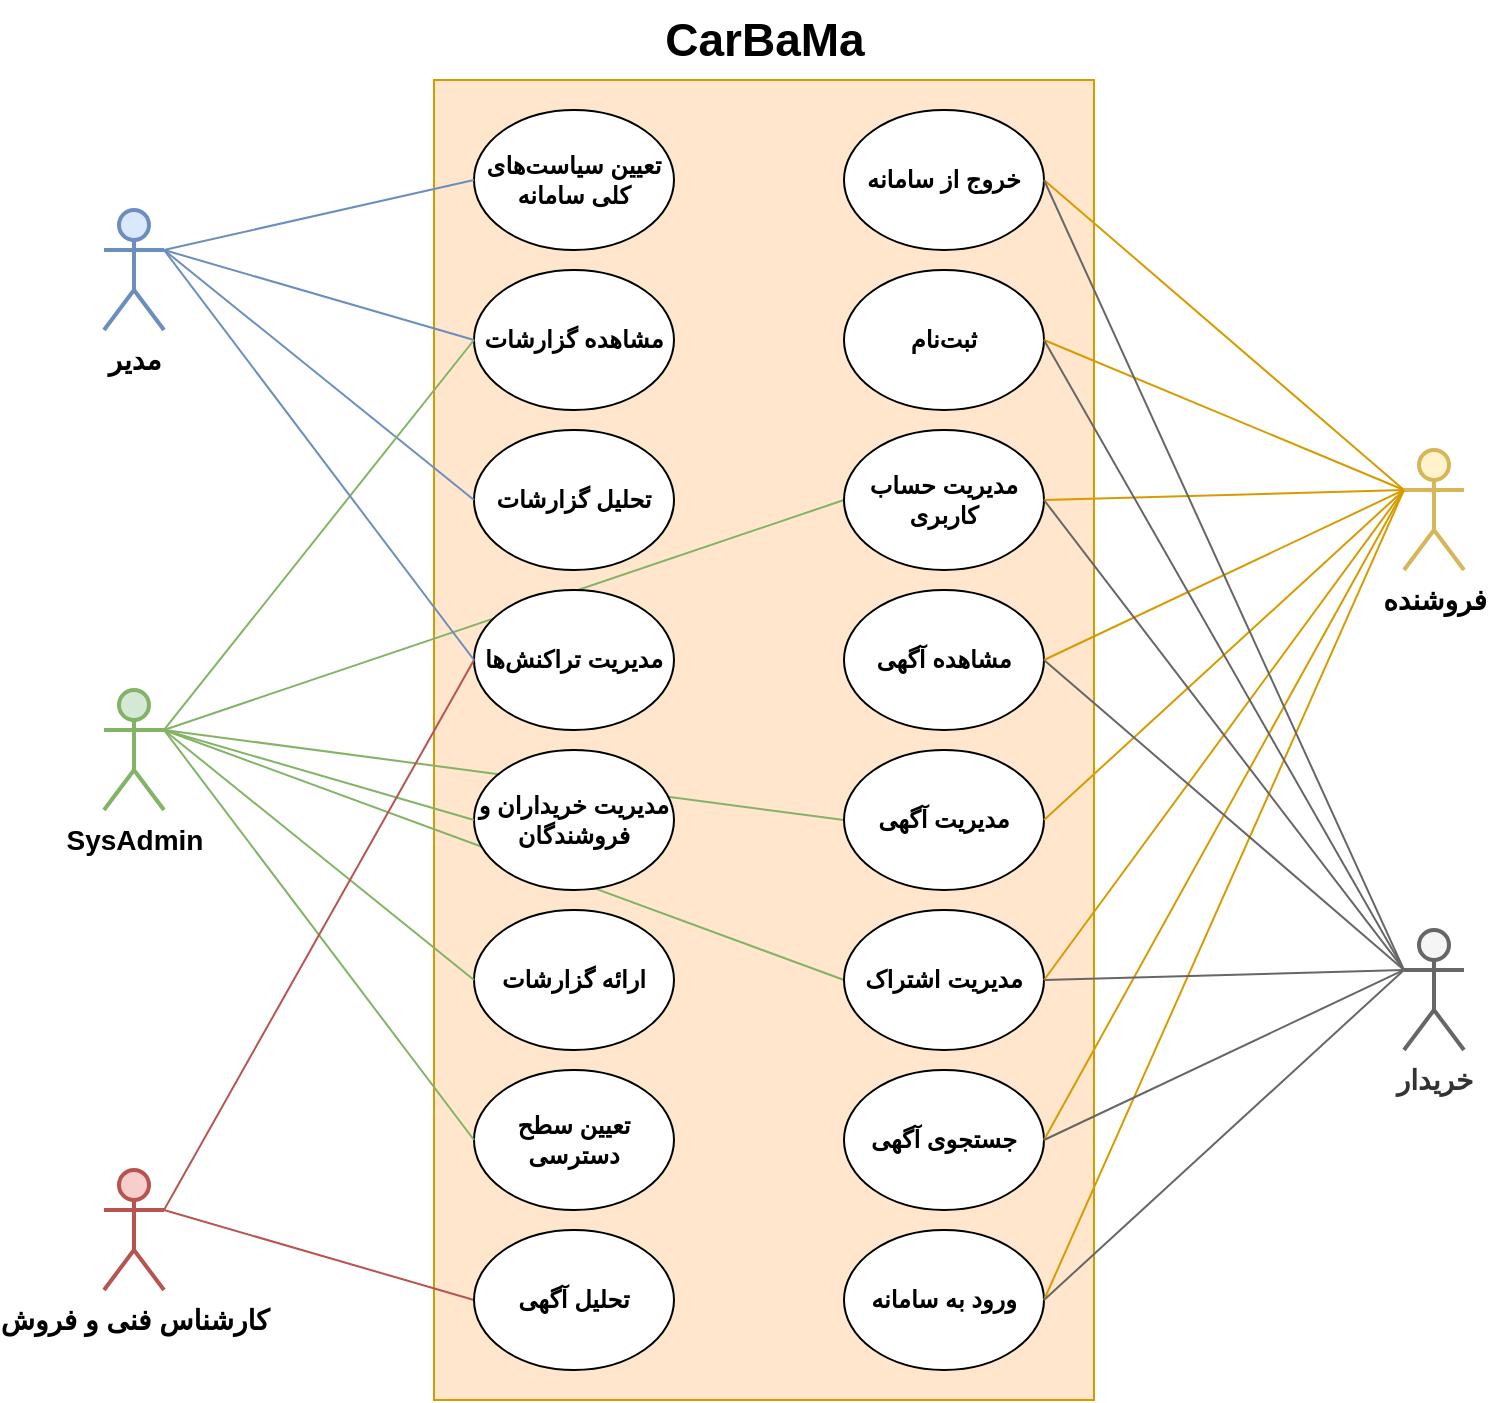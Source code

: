 <mxfile version="20.7.4" type="device"><diagram id="s_FNzx1s9uI6dU6BnIkg" name="Level0-Use-Case"><mxGraphModel dx="2469" dy="2620" grid="1" gridSize="10" guides="1" tooltips="1" connect="1" arrows="1" fold="1" page="1" pageScale="1" pageWidth="827" pageHeight="1169" math="0" shadow="0"><root><mxCell id="bqhsrvmf-nutB7wtypz0-0"/><mxCell id="bqhsrvmf-nutB7wtypz0-1" parent="bqhsrvmf-nutB7wtypz0-0"/><mxCell id="bqhsrvmf-nutB7wtypz0-2" value="" style="rounded=0;whiteSpace=wrap;html=1;fillColor=#ffe6cc;strokeColor=#d79b00;" parent="bqhsrvmf-nutB7wtypz0-1" vertex="1"><mxGeometry x="239" y="-894" width="330" height="660" as="geometry"/></mxCell><mxCell id="Mg2vFQumSyBE6T_asTR5-17" value="" style="endArrow=none;html=1;rounded=0;entryX=1;entryY=0.5;entryDx=0;entryDy=0;exitX=0;exitY=0.333;exitDx=0;exitDy=0;exitPerimeter=0;fillColor=#ffe6cc;strokeColor=#d79b00;" parent="bqhsrvmf-nutB7wtypz0-1" source="PyVvXRS7R9DVW4YgUdWR-4" target="PyVvXRS7R9DVW4YgUdWR-14" edge="1"><mxGeometry width="50" height="50" relative="1" as="geometry"><mxPoint x="424" y="-559" as="sourcePoint"/><mxPoint x="474" y="-609" as="targetPoint"/></mxGeometry></mxCell><mxCell id="Mg2vFQumSyBE6T_asTR5-14" value="" style="endArrow=none;html=1;rounded=0;entryX=0;entryY=0.5;entryDx=0;entryDy=0;exitX=1;exitY=0.333;exitDx=0;exitDy=0;exitPerimeter=0;fillColor=#f8cecc;strokeColor=#b85450;" parent="bqhsrvmf-nutB7wtypz0-1" source="PyVvXRS7R9DVW4YgUdWR-5" target="iNZbijbT1E3IMKeTowVU-0" edge="1"><mxGeometry width="50" height="50" relative="1" as="geometry"><mxPoint x="424" y="-549" as="sourcePoint"/><mxPoint x="474" y="-599" as="targetPoint"/></mxGeometry></mxCell><mxCell id="Mg2vFQumSyBE6T_asTR5-13" value="" style="endArrow=none;html=1;rounded=0;entryX=0;entryY=0.5;entryDx=0;entryDy=0;exitX=1;exitY=0.333;exitDx=0;exitDy=0;exitPerimeter=0;fillColor=#d5e8d4;strokeColor=#82b366;" parent="bqhsrvmf-nutB7wtypz0-1" source="bqhsrvmf-nutB7wtypz0-4" target="PyVvXRS7R9DVW4YgUdWR-20" edge="1"><mxGeometry width="50" height="50" relative="1" as="geometry"><mxPoint x="424" y="-549" as="sourcePoint"/><mxPoint x="474" y="-599" as="targetPoint"/></mxGeometry></mxCell><mxCell id="Mg2vFQumSyBE6T_asTR5-12" value="" style="endArrow=none;html=1;rounded=0;entryX=0;entryY=0.5;entryDx=0;entryDy=0;exitX=1;exitY=0.333;exitDx=0;exitDy=0;exitPerimeter=0;fillColor=#d5e8d4;strokeColor=#82b366;" parent="bqhsrvmf-nutB7wtypz0-1" source="bqhsrvmf-nutB7wtypz0-4" target="_1hYh03CIhUE5gGdeVmP-0" edge="1"><mxGeometry width="50" height="50" relative="1" as="geometry"><mxPoint x="424" y="-549" as="sourcePoint"/><mxPoint x="474" y="-599" as="targetPoint"/></mxGeometry></mxCell><mxCell id="Mg2vFQumSyBE6T_asTR5-11" value="" style="endArrow=none;html=1;rounded=0;entryX=0;entryY=0.5;entryDx=0;entryDy=0;exitX=1;exitY=0.333;exitDx=0;exitDy=0;exitPerimeter=0;fillColor=#d5e8d4;strokeColor=#82b366;" parent="bqhsrvmf-nutB7wtypz0-1" source="bqhsrvmf-nutB7wtypz0-4" target="pIrfce1ThzlQ_IQE3gjF-0" edge="1"><mxGeometry width="50" height="50" relative="1" as="geometry"><mxPoint x="424" y="-549" as="sourcePoint"/><mxPoint x="474" y="-599" as="targetPoint"/></mxGeometry></mxCell><mxCell id="bqhsrvmf-nutB7wtypz0-3" value="&lt;b&gt;&lt;font style=&quot;font-size: 14px&quot;&gt;خریدار&lt;br&gt;&lt;/font&gt;&lt;/b&gt;" style="shape=umlActor;verticalLabelPosition=bottom;labelBackgroundColor=#ffffff;verticalAlign=top;html=1;outlineConnect=0;strokeWidth=2;fillColor=#f5f5f5;fontColor=#333333;strokeColor=#666666;" parent="bqhsrvmf-nutB7wtypz0-1" vertex="1"><mxGeometry x="724" y="-469" width="30" height="60" as="geometry"/></mxCell><mxCell id="bqhsrvmf-nutB7wtypz0-4" value="&lt;b&gt;&lt;font style=&quot;font-size: 14px&quot;&gt;SysAdmin&lt;/font&gt;&lt;/b&gt;" style="shape=umlActor;verticalLabelPosition=bottom;labelBackgroundColor=#ffffff;verticalAlign=top;html=1;outlineConnect=0;strokeWidth=2;fillColor=#d5e8d4;strokeColor=#82b366;" parent="bqhsrvmf-nutB7wtypz0-1" vertex="1"><mxGeometry x="74" y="-589" width="30" height="60" as="geometry"/></mxCell><mxCell id="pH9xZ24cJMjZVTml0Q5W-1" value="&lt;b&gt;مشاهده گزارشات&lt;/b&gt;" style="ellipse;whiteSpace=wrap;html=1;strokeColor=#000000;strokeWidth=1;gradientColor=none;" parent="bqhsrvmf-nutB7wtypz0-1" vertex="1"><mxGeometry x="259" y="-799" width="100" height="70" as="geometry"/></mxCell><mxCell id="pIrfce1ThzlQ_IQE3gjF-0" value="&lt;b&gt;مدیریت حساب کاربری&lt;/b&gt;" style="ellipse;whiteSpace=wrap;html=1;strokeColor=#000000;strokeWidth=1;gradientColor=none;" parent="bqhsrvmf-nutB7wtypz0-1" vertex="1"><mxGeometry x="444" y="-719" width="100" height="70" as="geometry"/></mxCell><mxCell id="pIrfce1ThzlQ_IQE3gjF-1" value="&lt;b&gt;جستجوی آگهی&lt;/b&gt;" style="ellipse;whiteSpace=wrap;html=1;strokeColor=#000000;strokeWidth=1;gradientColor=none;" parent="bqhsrvmf-nutB7wtypz0-1" vertex="1"><mxGeometry x="444" y="-399" width="100" height="70" as="geometry"/></mxCell><mxCell id="10ZRUgG-LgRW5LAdO2uA-0" value="&lt;b&gt;ورود به سامانه&lt;/b&gt;" style="ellipse;whiteSpace=wrap;html=1;strokeColor=#000000;strokeWidth=1;gradientColor=none;" parent="bqhsrvmf-nutB7wtypz0-1" vertex="1"><mxGeometry x="444" y="-319" width="100" height="70" as="geometry"/></mxCell><mxCell id="psYYb6HYsfXLokzZBaIr-0" value="&lt;b&gt;تعیین سیاست‌های کلی سامانه&lt;/b&gt;" style="ellipse;whiteSpace=wrap;html=1;strokeColor=#000000;strokeWidth=1;gradientColor=none;" parent="bqhsrvmf-nutB7wtypz0-1" vertex="1"><mxGeometry x="259" y="-879" width="100" height="70" as="geometry"/></mxCell><mxCell id="psYYb6HYsfXLokzZBaIr-1" value="&lt;b&gt;ارائه گزارشات&lt;br&gt;&lt;/b&gt;" style="ellipse;whiteSpace=wrap;html=1;strokeColor=#000000;strokeWidth=1;gradientColor=none;" parent="bqhsrvmf-nutB7wtypz0-1" vertex="1"><mxGeometry x="259" y="-479" width="100" height="70" as="geometry"/></mxCell><mxCell id="Ys45rShW5swhMA2F7xiB-0" value="&lt;b&gt;مدیریت خریداران و فروشندگان&lt;/b&gt;" style="ellipse;whiteSpace=wrap;html=1;strokeColor=#000000;strokeWidth=1;gradientColor=none;" parent="bqhsrvmf-nutB7wtypz0-1" vertex="1"><mxGeometry x="259" y="-559" width="100" height="70" as="geometry"/></mxCell><mxCell id="ml_sPcxVKX6Gqqm8j9Vf-0" value="&lt;b&gt;&lt;font style=&quot;font-size: 23px&quot;&gt;CarBaMa&lt;/font&gt;&lt;/b&gt;" style="text;html=1;align=center;verticalAlign=middle;resizable=0;points=[];autosize=1;" parent="bqhsrvmf-nutB7wtypz0-1" vertex="1"><mxGeometry x="344" y="-934" width="120" height="40" as="geometry"/></mxCell><mxCell id="PyVvXRS7R9DVW4YgUdWR-4" value="&lt;b&gt;&lt;font style=&quot;font-size: 14px&quot;&gt;فروشنده&lt;br&gt;&lt;/font&gt;&lt;/b&gt;" style="shape=umlActor;verticalLabelPosition=bottom;labelBackgroundColor=#ffffff;verticalAlign=top;html=1;outlineConnect=0;strokeWidth=2;fillColor=#fff2cc;strokeColor=#d6b656;" parent="bqhsrvmf-nutB7wtypz0-1" vertex="1"><mxGeometry x="724" y="-709" width="30" height="60" as="geometry"/></mxCell><mxCell id="PyVvXRS7R9DVW4YgUdWR-5" value="&lt;b&gt;&lt;font style=&quot;font-size: 14px&quot;&gt;کارشناس فنی و فروش&lt;br&gt;&lt;/font&gt;&lt;/b&gt;" style="shape=umlActor;verticalLabelPosition=bottom;labelBackgroundColor=#ffffff;verticalAlign=top;html=1;outlineConnect=0;strokeWidth=2;fillColor=#f8cecc;strokeColor=#b85450;" parent="bqhsrvmf-nutB7wtypz0-1" vertex="1"><mxGeometry x="74" y="-349" width="30" height="60" as="geometry"/></mxCell><mxCell id="PyVvXRS7R9DVW4YgUdWR-8" value="&lt;b&gt;&lt;font style=&quot;font-size: 14px&quot;&gt;مدیر&lt;br&gt;&lt;/font&gt;&lt;/b&gt;" style="shape=umlActor;verticalLabelPosition=bottom;labelBackgroundColor=#ffffff;verticalAlign=top;html=1;outlineConnect=0;strokeWidth=2;fillColor=#dae8fc;strokeColor=#6c8ebf;" parent="bqhsrvmf-nutB7wtypz0-1" vertex="1"><mxGeometry x="74" y="-829" width="30" height="60" as="geometry"/></mxCell><mxCell id="PyVvXRS7R9DVW4YgUdWR-10" value="&lt;b&gt;تحلیل گزارشات&lt;/b&gt;" style="ellipse;whiteSpace=wrap;html=1;strokeColor=#000000;strokeWidth=1;gradientColor=none;" parent="bqhsrvmf-nutB7wtypz0-1" vertex="1"><mxGeometry x="259" y="-719" width="100" height="70" as="geometry"/></mxCell><mxCell id="PyVvXRS7R9DVW4YgUdWR-14" value="&lt;b&gt;خروج از سامانه&lt;br&gt;&lt;/b&gt;" style="ellipse;whiteSpace=wrap;html=1;strokeColor=#000000;strokeWidth=1;gradientColor=none;" parent="bqhsrvmf-nutB7wtypz0-1" vertex="1"><mxGeometry x="444" y="-879" width="100" height="70" as="geometry"/></mxCell><mxCell id="PyVvXRS7R9DVW4YgUdWR-15" value="&lt;b&gt;ثبت‌نام&lt;/b&gt;" style="ellipse;whiteSpace=wrap;html=1;strokeColor=#000000;strokeWidth=1;gradientColor=none;" parent="bqhsrvmf-nutB7wtypz0-1" vertex="1"><mxGeometry x="444" y="-799" width="100" height="70" as="geometry"/></mxCell><mxCell id="PyVvXRS7R9DVW4YgUdWR-18" value="&lt;b&gt;تعیین سطح دسترسی&lt;/b&gt;" style="ellipse;whiteSpace=wrap;html=1;strokeColor=#000000;strokeWidth=1;gradientColor=none;" parent="bqhsrvmf-nutB7wtypz0-1" vertex="1"><mxGeometry x="259" y="-399" width="100" height="70" as="geometry"/></mxCell><mxCell id="PyVvXRS7R9DVW4YgUdWR-19" value="&lt;b&gt;مشاهده آگهی&lt;/b&gt;" style="ellipse;whiteSpace=wrap;html=1;strokeColor=#000000;strokeWidth=1;gradientColor=none;" parent="bqhsrvmf-nutB7wtypz0-1" vertex="1"><mxGeometry x="444" y="-639" width="100" height="70" as="geometry"/></mxCell><mxCell id="PyVvXRS7R9DVW4YgUdWR-20" value="&lt;b&gt;مدیریت آگهی&lt;/b&gt;" style="ellipse;whiteSpace=wrap;html=1;strokeColor=#000000;strokeWidth=1;gradientColor=none;" parent="bqhsrvmf-nutB7wtypz0-1" vertex="1"><mxGeometry x="444" y="-559" width="100" height="70" as="geometry"/></mxCell><mxCell id="_1hYh03CIhUE5gGdeVmP-0" value="&lt;b&gt;مدیریت اشتراک&lt;/b&gt;" style="ellipse;whiteSpace=wrap;html=1;strokeColor=#000000;strokeWidth=1;gradientColor=none;" parent="bqhsrvmf-nutB7wtypz0-1" vertex="1"><mxGeometry x="444" y="-479" width="100" height="70" as="geometry"/></mxCell><mxCell id="iNZbijbT1E3IMKeTowVU-0" value="&lt;b&gt;تحلیل آگهی&lt;/b&gt;" style="ellipse;whiteSpace=wrap;html=1;strokeColor=#000000;strokeWidth=1;gradientColor=none;" parent="bqhsrvmf-nutB7wtypz0-1" vertex="1"><mxGeometry x="259" y="-319" width="100" height="70" as="geometry"/></mxCell><mxCell id="Mg2vFQumSyBE6T_asTR5-0" value="&lt;b&gt;مدیریت تراکنش‌ها&lt;/b&gt;" style="ellipse;whiteSpace=wrap;html=1;strokeColor=#000000;strokeWidth=1;gradientColor=none;" parent="bqhsrvmf-nutB7wtypz0-1" vertex="1"><mxGeometry x="259" y="-639" width="100" height="70" as="geometry"/></mxCell><mxCell id="Mg2vFQumSyBE6T_asTR5-1" value="" style="endArrow=none;html=1;rounded=0;entryX=1;entryY=0.333;entryDx=0;entryDy=0;entryPerimeter=0;exitX=0;exitY=0.5;exitDx=0;exitDy=0;fillColor=#dae8fc;strokeColor=#6c8ebf;" parent="bqhsrvmf-nutB7wtypz0-1" source="psYYb6HYsfXLokzZBaIr-0" target="PyVvXRS7R9DVW4YgUdWR-8" edge="1"><mxGeometry width="50" height="50" relative="1" as="geometry"><mxPoint x="424" y="-549" as="sourcePoint"/><mxPoint x="474" y="-599" as="targetPoint"/></mxGeometry></mxCell><mxCell id="Mg2vFQumSyBE6T_asTR5-2" value="" style="endArrow=none;html=1;rounded=0;entryX=1;entryY=0.333;entryDx=0;entryDy=0;entryPerimeter=0;exitX=0;exitY=0.5;exitDx=0;exitDy=0;fillColor=#dae8fc;strokeColor=#6c8ebf;" parent="bqhsrvmf-nutB7wtypz0-1" source="pH9xZ24cJMjZVTml0Q5W-1" target="PyVvXRS7R9DVW4YgUdWR-8" edge="1"><mxGeometry width="50" height="50" relative="1" as="geometry"><mxPoint x="424" y="-549" as="sourcePoint"/><mxPoint x="474" y="-599" as="targetPoint"/></mxGeometry></mxCell><mxCell id="Mg2vFQumSyBE6T_asTR5-3" value="" style="endArrow=none;html=1;rounded=0;entryX=1;entryY=0.333;entryDx=0;entryDy=0;entryPerimeter=0;exitX=0;exitY=0.5;exitDx=0;exitDy=0;fillColor=#dae8fc;strokeColor=#6c8ebf;" parent="bqhsrvmf-nutB7wtypz0-1" source="PyVvXRS7R9DVW4YgUdWR-10" target="PyVvXRS7R9DVW4YgUdWR-8" edge="1"><mxGeometry width="50" height="50" relative="1" as="geometry"><mxPoint x="424" y="-549" as="sourcePoint"/><mxPoint x="474" y="-599" as="targetPoint"/></mxGeometry></mxCell><mxCell id="Mg2vFQumSyBE6T_asTR5-5" value="" style="endArrow=none;html=1;rounded=0;exitX=1;exitY=0.333;exitDx=0;exitDy=0;exitPerimeter=0;entryX=0;entryY=0.5;entryDx=0;entryDy=0;fillColor=#d5e8d4;strokeColor=#82b366;" parent="bqhsrvmf-nutB7wtypz0-1" source="bqhsrvmf-nutB7wtypz0-4" target="pH9xZ24cJMjZVTml0Q5W-1" edge="1"><mxGeometry width="50" height="50" relative="1" as="geometry"><mxPoint x="424" y="-549" as="sourcePoint"/><mxPoint x="474" y="-599" as="targetPoint"/></mxGeometry></mxCell><mxCell id="Mg2vFQumSyBE6T_asTR5-6" value="" style="endArrow=none;html=1;rounded=0;entryX=0;entryY=0.5;entryDx=0;entryDy=0;exitX=1;exitY=0.333;exitDx=0;exitDy=0;exitPerimeter=0;fillColor=#d5e8d4;strokeColor=#82b366;" parent="bqhsrvmf-nutB7wtypz0-1" source="bqhsrvmf-nutB7wtypz0-4" target="psYYb6HYsfXLokzZBaIr-1" edge="1"><mxGeometry width="50" height="50" relative="1" as="geometry"><mxPoint x="424" y="-549" as="sourcePoint"/><mxPoint x="474" y="-599" as="targetPoint"/></mxGeometry></mxCell><mxCell id="Mg2vFQumSyBE6T_asTR5-7" value="" style="endArrow=none;html=1;rounded=0;entryX=0;entryY=0.5;entryDx=0;entryDy=0;exitX=1;exitY=0.333;exitDx=0;exitDy=0;exitPerimeter=0;fillColor=#d5e8d4;strokeColor=#82b366;" parent="bqhsrvmf-nutB7wtypz0-1" source="bqhsrvmf-nutB7wtypz0-4" target="Ys45rShW5swhMA2F7xiB-0" edge="1"><mxGeometry width="50" height="50" relative="1" as="geometry"><mxPoint x="424" y="-549" as="sourcePoint"/><mxPoint x="474" y="-599" as="targetPoint"/></mxGeometry></mxCell><mxCell id="Mg2vFQumSyBE6T_asTR5-9" value="" style="endArrow=none;html=1;rounded=0;entryX=1;entryY=0.333;entryDx=0;entryDy=0;entryPerimeter=0;exitX=0;exitY=0.5;exitDx=0;exitDy=0;fillColor=#d5e8d4;strokeColor=#82b366;" parent="bqhsrvmf-nutB7wtypz0-1" source="PyVvXRS7R9DVW4YgUdWR-18" target="bqhsrvmf-nutB7wtypz0-4" edge="1"><mxGeometry width="50" height="50" relative="1" as="geometry"><mxPoint x="424" y="-549" as="sourcePoint"/><mxPoint x="474" y="-599" as="targetPoint"/></mxGeometry></mxCell><mxCell id="Mg2vFQumSyBE6T_asTR5-10" value="" style="endArrow=none;html=1;rounded=0;entryX=1;entryY=0.333;entryDx=0;entryDy=0;entryPerimeter=0;exitX=0;exitY=0.5;exitDx=0;exitDy=0;fillColor=#dae8fc;strokeColor=#6c8ebf;" parent="bqhsrvmf-nutB7wtypz0-1" source="Mg2vFQumSyBE6T_asTR5-0" target="PyVvXRS7R9DVW4YgUdWR-8" edge="1"><mxGeometry width="50" height="50" relative="1" as="geometry"><mxPoint x="424" y="-549" as="sourcePoint"/><mxPoint x="474" y="-599" as="targetPoint"/></mxGeometry></mxCell><mxCell id="Mg2vFQumSyBE6T_asTR5-15" value="" style="endArrow=none;html=1;rounded=0;entryX=0;entryY=0.5;entryDx=0;entryDy=0;exitX=1;exitY=0.333;exitDx=0;exitDy=0;exitPerimeter=0;fillColor=#f8cecc;strokeColor=#b85450;" parent="bqhsrvmf-nutB7wtypz0-1" source="PyVvXRS7R9DVW4YgUdWR-5" target="Mg2vFQumSyBE6T_asTR5-0" edge="1"><mxGeometry width="50" height="50" relative="1" as="geometry"><mxPoint x="424" y="-549" as="sourcePoint"/><mxPoint x="474" y="-599" as="targetPoint"/></mxGeometry></mxCell><mxCell id="Mg2vFQumSyBE6T_asTR5-16" value="" style="endArrow=none;html=1;rounded=0;entryX=0;entryY=0.333;entryDx=0;entryDy=0;entryPerimeter=0;exitX=1;exitY=0.5;exitDx=0;exitDy=0;fillColor=#ffe6cc;strokeColor=#d79b00;" parent="bqhsrvmf-nutB7wtypz0-1" source="PyVvXRS7R9DVW4YgUdWR-15" target="PyVvXRS7R9DVW4YgUdWR-4" edge="1"><mxGeometry width="50" height="50" relative="1" as="geometry"><mxPoint x="424" y="-559" as="sourcePoint"/><mxPoint x="474" y="-609" as="targetPoint"/></mxGeometry></mxCell><mxCell id="Mg2vFQumSyBE6T_asTR5-18" value="" style="endArrow=none;html=1;rounded=0;entryX=0;entryY=0.333;entryDx=0;entryDy=0;entryPerimeter=0;exitX=1;exitY=0.5;exitDx=0;exitDy=0;fillColor=#ffe6cc;strokeColor=#d79b00;" parent="bqhsrvmf-nutB7wtypz0-1" source="pIrfce1ThzlQ_IQE3gjF-0" target="PyVvXRS7R9DVW4YgUdWR-4" edge="1"><mxGeometry width="50" height="50" relative="1" as="geometry"><mxPoint x="424" y="-559" as="sourcePoint"/><mxPoint x="474" y="-609" as="targetPoint"/></mxGeometry></mxCell><mxCell id="Mg2vFQumSyBE6T_asTR5-19" value="" style="endArrow=none;html=1;rounded=0;entryX=0;entryY=0.333;entryDx=0;entryDy=0;entryPerimeter=0;exitX=1;exitY=0.5;exitDx=0;exitDy=0;fillColor=#ffe6cc;strokeColor=#d79b00;" parent="bqhsrvmf-nutB7wtypz0-1" source="PyVvXRS7R9DVW4YgUdWR-19" target="PyVvXRS7R9DVW4YgUdWR-4" edge="1"><mxGeometry width="50" height="50" relative="1" as="geometry"><mxPoint x="424" y="-559" as="sourcePoint"/><mxPoint x="474" y="-609" as="targetPoint"/></mxGeometry></mxCell><mxCell id="Mg2vFQumSyBE6T_asTR5-20" value="" style="endArrow=none;html=1;rounded=0;entryX=0;entryY=0.333;entryDx=0;entryDy=0;entryPerimeter=0;exitX=1;exitY=0.5;exitDx=0;exitDy=0;fillColor=#ffe6cc;strokeColor=#d79b00;" parent="bqhsrvmf-nutB7wtypz0-1" source="PyVvXRS7R9DVW4YgUdWR-20" target="PyVvXRS7R9DVW4YgUdWR-4" edge="1"><mxGeometry width="50" height="50" relative="1" as="geometry"><mxPoint x="424" y="-559" as="sourcePoint"/><mxPoint x="474" y="-609" as="targetPoint"/></mxGeometry></mxCell><mxCell id="Mg2vFQumSyBE6T_asTR5-21" value="" style="endArrow=none;html=1;rounded=0;entryX=0;entryY=0.333;entryDx=0;entryDy=0;entryPerimeter=0;exitX=1;exitY=0.5;exitDx=0;exitDy=0;fillColor=#ffe6cc;strokeColor=#d79b00;" parent="bqhsrvmf-nutB7wtypz0-1" source="_1hYh03CIhUE5gGdeVmP-0" target="PyVvXRS7R9DVW4YgUdWR-4" edge="1"><mxGeometry width="50" height="50" relative="1" as="geometry"><mxPoint x="554" y="-514.0" as="sourcePoint"/><mxPoint x="694" y="-679" as="targetPoint"/></mxGeometry></mxCell><mxCell id="Mg2vFQumSyBE6T_asTR5-22" value="" style="endArrow=none;html=1;rounded=0;exitX=1;exitY=0.5;exitDx=0;exitDy=0;entryX=0;entryY=0.333;entryDx=0;entryDy=0;entryPerimeter=0;fillColor=#ffe6cc;strokeColor=#d79b00;" parent="bqhsrvmf-nutB7wtypz0-1" source="pIrfce1ThzlQ_IQE3gjF-1" target="PyVvXRS7R9DVW4YgUdWR-4" edge="1"><mxGeometry width="50" height="50" relative="1" as="geometry"><mxPoint x="564" y="-504.0" as="sourcePoint"/><mxPoint x="684" y="-689" as="targetPoint"/></mxGeometry></mxCell><mxCell id="Mg2vFQumSyBE6T_asTR5-23" value="" style="endArrow=none;html=1;rounded=0;entryX=0;entryY=0.333;entryDx=0;entryDy=0;entryPerimeter=0;exitX=1;exitY=0.5;exitDx=0;exitDy=0;fillColor=#ffe6cc;strokeColor=#d79b00;" parent="bqhsrvmf-nutB7wtypz0-1" source="10ZRUgG-LgRW5LAdO2uA-0" target="PyVvXRS7R9DVW4YgUdWR-4" edge="1"><mxGeometry width="50" height="50" relative="1" as="geometry"><mxPoint x="574" y="-494.0" as="sourcePoint"/><mxPoint x="714" y="-659" as="targetPoint"/></mxGeometry></mxCell><mxCell id="Mg2vFQumSyBE6T_asTR5-24" value="" style="endArrow=none;html=1;rounded=0;entryX=0;entryY=0.333;entryDx=0;entryDy=0;entryPerimeter=0;exitX=1;exitY=0.5;exitDx=0;exitDy=0;fillColor=#f5f5f5;strokeColor=#666666;" parent="bqhsrvmf-nutB7wtypz0-1" source="PyVvXRS7R9DVW4YgUdWR-14" target="bqhsrvmf-nutB7wtypz0-3" edge="1"><mxGeometry width="50" height="50" relative="1" as="geometry"><mxPoint x="584" y="-484.0" as="sourcePoint"/><mxPoint x="724" y="-649" as="targetPoint"/></mxGeometry></mxCell><mxCell id="Mg2vFQumSyBE6T_asTR5-25" value="" style="endArrow=none;html=1;rounded=0;entryX=1;entryY=0.5;entryDx=0;entryDy=0;exitX=0;exitY=0.333;exitDx=0;exitDy=0;exitPerimeter=0;fillColor=#f5f5f5;strokeColor=#666666;" parent="bqhsrvmf-nutB7wtypz0-1" source="bqhsrvmf-nutB7wtypz0-3" target="PyVvXRS7R9DVW4YgUdWR-15" edge="1"><mxGeometry width="50" height="50" relative="1" as="geometry"><mxPoint x="594" y="-474.0" as="sourcePoint"/><mxPoint x="734" y="-639" as="targetPoint"/></mxGeometry></mxCell><mxCell id="Mg2vFQumSyBE6T_asTR5-26" value="" style="endArrow=none;html=1;rounded=0;entryX=1;entryY=0.5;entryDx=0;entryDy=0;exitX=0;exitY=0.333;exitDx=0;exitDy=0;exitPerimeter=0;fillColor=#f5f5f5;strokeColor=#666666;" parent="bqhsrvmf-nutB7wtypz0-1" source="bqhsrvmf-nutB7wtypz0-3" target="pIrfce1ThzlQ_IQE3gjF-0" edge="1"><mxGeometry width="50" height="50" relative="1" as="geometry"><mxPoint x="604" y="-464.0" as="sourcePoint"/><mxPoint x="744" y="-629" as="targetPoint"/></mxGeometry></mxCell><mxCell id="Mg2vFQumSyBE6T_asTR5-27" value="" style="endArrow=none;html=1;rounded=0;entryX=1;entryY=0.5;entryDx=0;entryDy=0;exitX=0;exitY=0.333;exitDx=0;exitDy=0;exitPerimeter=0;fillColor=#f5f5f5;strokeColor=#666666;" parent="bqhsrvmf-nutB7wtypz0-1" source="bqhsrvmf-nutB7wtypz0-3" target="PyVvXRS7R9DVW4YgUdWR-19" edge="1"><mxGeometry width="50" height="50" relative="1" as="geometry"><mxPoint x="614" y="-454.0" as="sourcePoint"/><mxPoint x="754" y="-619" as="targetPoint"/></mxGeometry></mxCell><mxCell id="Mg2vFQumSyBE6T_asTR5-28" value="" style="endArrow=none;html=1;rounded=0;entryX=1;entryY=0.5;entryDx=0;entryDy=0;exitX=0;exitY=0.333;exitDx=0;exitDy=0;exitPerimeter=0;fillColor=#f5f5f5;strokeColor=#666666;" parent="bqhsrvmf-nutB7wtypz0-1" source="bqhsrvmf-nutB7wtypz0-3" target="_1hYh03CIhUE5gGdeVmP-0" edge="1"><mxGeometry width="50" height="50" relative="1" as="geometry"><mxPoint x="694" y="-439.0" as="sourcePoint"/><mxPoint x="554" y="-594" as="targetPoint"/></mxGeometry></mxCell><mxCell id="Mg2vFQumSyBE6T_asTR5-29" value="" style="endArrow=none;html=1;rounded=0;entryX=1;entryY=0.5;entryDx=0;entryDy=0;exitX=0;exitY=0.333;exitDx=0;exitDy=0;exitPerimeter=0;fillColor=#f5f5f5;strokeColor=#666666;" parent="bqhsrvmf-nutB7wtypz0-1" source="bqhsrvmf-nutB7wtypz0-3" target="pIrfce1ThzlQ_IQE3gjF-1" edge="1"><mxGeometry width="50" height="50" relative="1" as="geometry"><mxPoint x="704" y="-429.0" as="sourcePoint"/><mxPoint x="564" y="-584" as="targetPoint"/></mxGeometry></mxCell><mxCell id="Mg2vFQumSyBE6T_asTR5-30" value="" style="endArrow=none;html=1;rounded=0;entryX=1;entryY=0.5;entryDx=0;entryDy=0;exitX=0;exitY=0.333;exitDx=0;exitDy=0;exitPerimeter=0;fillColor=#f5f5f5;strokeColor=#666666;" parent="bqhsrvmf-nutB7wtypz0-1" source="bqhsrvmf-nutB7wtypz0-3" target="10ZRUgG-LgRW5LAdO2uA-0" edge="1"><mxGeometry width="50" height="50" relative="1" as="geometry"><mxPoint x="714" y="-419.0" as="sourcePoint"/><mxPoint x="574" y="-574" as="targetPoint"/></mxGeometry></mxCell></root></mxGraphModel></diagram></mxfile>